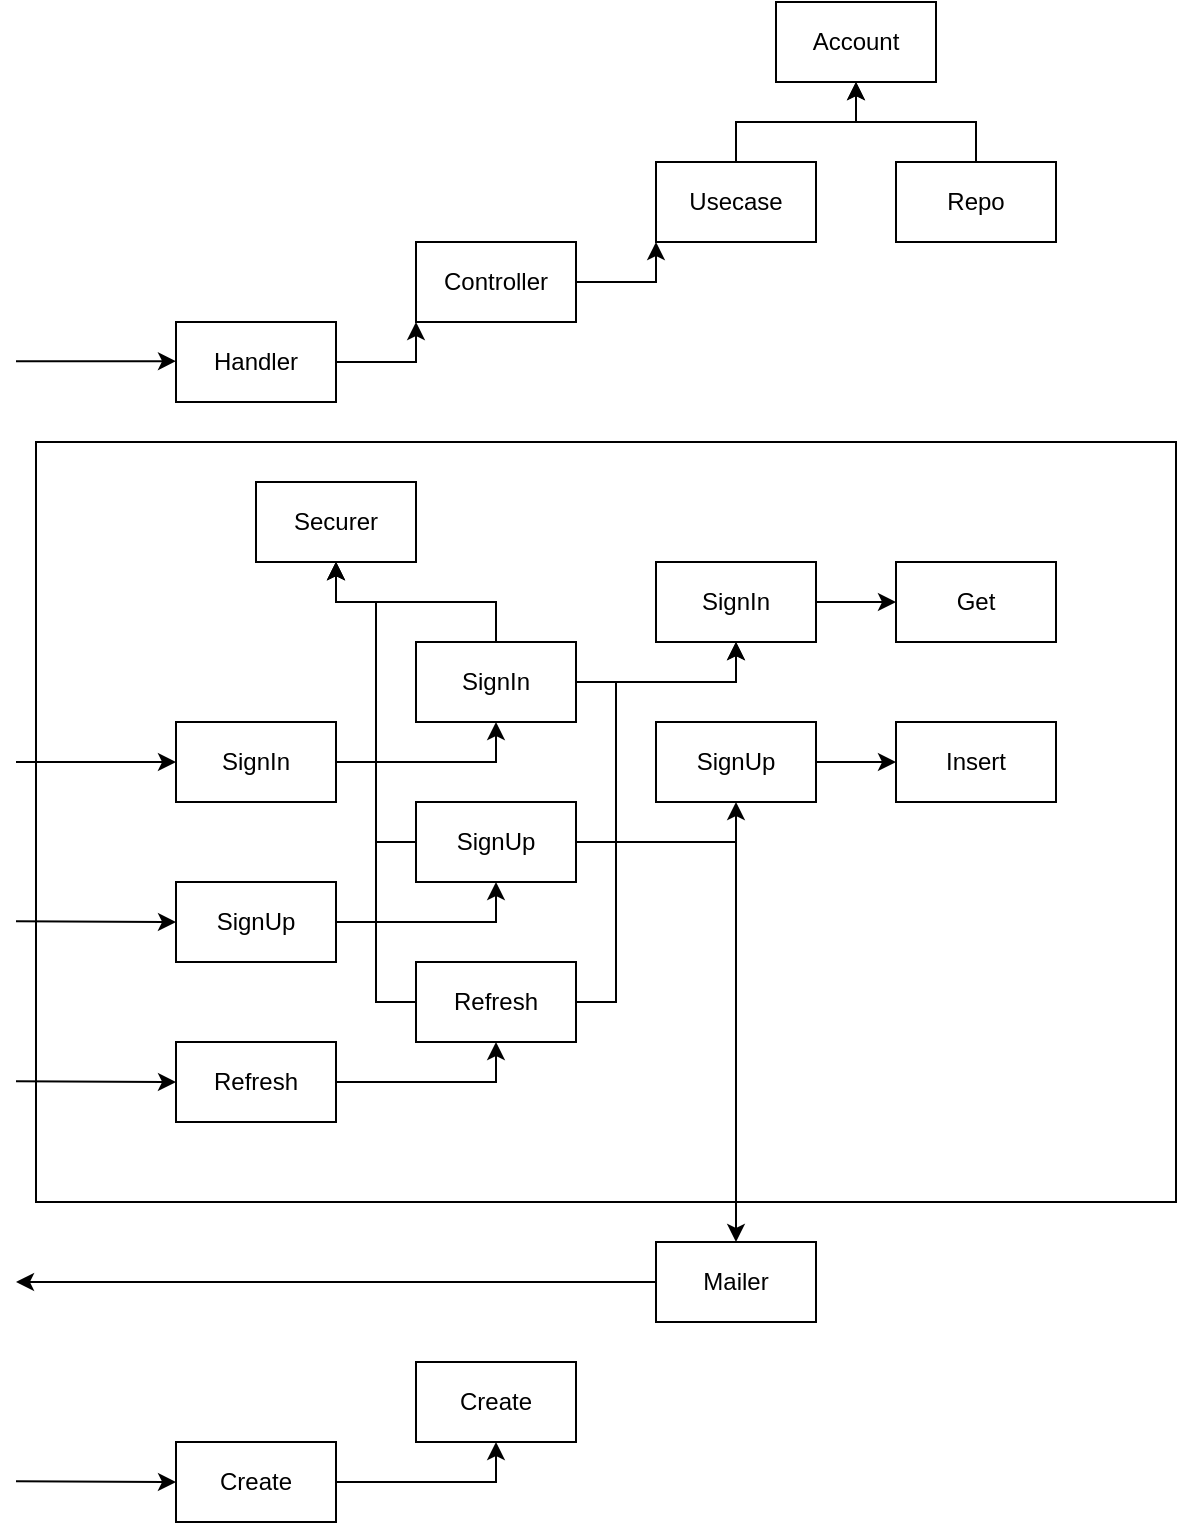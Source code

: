 <mxfile version="14.6.13" type="device"><diagram id="KG_gSZ-JhAH3OqndE2u4" name="Page-1"><mxGraphModel dx="1572" dy="732" grid="1" gridSize="10" guides="1" tooltips="1" connect="1" arrows="1" fold="1" page="1" pageScale="1" pageWidth="1000" pageHeight="1500" math="0" shadow="0"><root><mxCell id="0"/><mxCell id="1" parent="0"/><mxCell id="jb5c4S_NghaiecHO6VZ9-28" value="" style="rounded=0;whiteSpace=wrap;html=1;" vertex="1" parent="1"><mxGeometry x="170" y="620" width="570" height="380" as="geometry"/></mxCell><mxCell id="wy5q3CSNfPcbDHvzvM_o-1" value="Account" style="rounded=0;whiteSpace=wrap;html=1;" parent="1" vertex="1"><mxGeometry x="540" y="400" width="80" height="40" as="geometry"/></mxCell><mxCell id="wy5q3CSNfPcbDHvzvM_o-9" style="edgeStyle=orthogonalEdgeStyle;rounded=0;orthogonalLoop=1;jettySize=auto;html=1;entryX=0.5;entryY=1;entryDx=0;entryDy=0;" parent="1" source="wy5q3CSNfPcbDHvzvM_o-2" target="wy5q3CSNfPcbDHvzvM_o-1" edge="1"><mxGeometry relative="1" as="geometry"/></mxCell><mxCell id="wy5q3CSNfPcbDHvzvM_o-2" value="Repo" style="rounded=0;whiteSpace=wrap;html=1;" parent="1" vertex="1"><mxGeometry x="600" y="480" width="80" height="40" as="geometry"/></mxCell><mxCell id="wy5q3CSNfPcbDHvzvM_o-8" style="edgeStyle=orthogonalEdgeStyle;rounded=0;orthogonalLoop=1;jettySize=auto;html=1;entryX=0.5;entryY=1;entryDx=0;entryDy=0;" parent="1" source="wy5q3CSNfPcbDHvzvM_o-3" target="wy5q3CSNfPcbDHvzvM_o-1" edge="1"><mxGeometry relative="1" as="geometry"/></mxCell><mxCell id="wy5q3CSNfPcbDHvzvM_o-3" value="Usecase" style="rounded=0;whiteSpace=wrap;html=1;" parent="1" vertex="1"><mxGeometry x="480" y="480" width="80" height="40" as="geometry"/></mxCell><mxCell id="wy5q3CSNfPcbDHvzvM_o-7" style="edgeStyle=orthogonalEdgeStyle;rounded=0;orthogonalLoop=1;jettySize=auto;html=1;entryX=0;entryY=1;entryDx=0;entryDy=0;" parent="1" source="wy5q3CSNfPcbDHvzvM_o-4" target="wy5q3CSNfPcbDHvzvM_o-3" edge="1"><mxGeometry relative="1" as="geometry"/></mxCell><mxCell id="wy5q3CSNfPcbDHvzvM_o-4" value="Controller" style="rounded=0;whiteSpace=wrap;html=1;" parent="1" vertex="1"><mxGeometry x="360" y="520" width="80" height="40" as="geometry"/></mxCell><mxCell id="wy5q3CSNfPcbDHvzvM_o-6" style="edgeStyle=orthogonalEdgeStyle;rounded=0;orthogonalLoop=1;jettySize=auto;html=1;entryX=0;entryY=1;entryDx=0;entryDy=0;" parent="1" source="wy5q3CSNfPcbDHvzvM_o-5" target="wy5q3CSNfPcbDHvzvM_o-4" edge="1"><mxGeometry relative="1" as="geometry"/></mxCell><mxCell id="wy5q3CSNfPcbDHvzvM_o-5" value="Handler" style="rounded=0;whiteSpace=wrap;html=1;" parent="1" vertex="1"><mxGeometry x="240" y="560" width="80" height="40" as="geometry"/></mxCell><mxCell id="jb5c4S_NghaiecHO6VZ9-13" style="edgeStyle=orthogonalEdgeStyle;rounded=0;orthogonalLoop=1;jettySize=auto;html=1;entryX=0;entryY=0.5;entryDx=0;entryDy=0;" edge="1" parent="1" source="jb5c4S_NghaiecHO6VZ9-1" target="jb5c4S_NghaiecHO6VZ9-9"><mxGeometry relative="1" as="geometry"/></mxCell><mxCell id="jb5c4S_NghaiecHO6VZ9-1" value="SignIn" style="rounded=0;whiteSpace=wrap;html=1;" vertex="1" parent="1"><mxGeometry x="480" y="680" width="80" height="40" as="geometry"/></mxCell><mxCell id="jb5c4S_NghaiecHO6VZ9-18" style="edgeStyle=orthogonalEdgeStyle;rounded=0;orthogonalLoop=1;jettySize=auto;html=1;entryX=0;entryY=0.5;entryDx=0;entryDy=0;" edge="1" parent="1" source="jb5c4S_NghaiecHO6VZ9-2" target="jb5c4S_NghaiecHO6VZ9-10"><mxGeometry relative="1" as="geometry"/></mxCell><mxCell id="jb5c4S_NghaiecHO6VZ9-2" value="SignUp" style="rounded=0;whiteSpace=wrap;html=1;" vertex="1" parent="1"><mxGeometry x="480" y="760" width="80" height="40" as="geometry"/></mxCell><mxCell id="jb5c4S_NghaiecHO6VZ9-12" style="edgeStyle=orthogonalEdgeStyle;rounded=0;orthogonalLoop=1;jettySize=auto;html=1;entryX=0.5;entryY=1;entryDx=0;entryDy=0;" edge="1" parent="1" source="jb5c4S_NghaiecHO6VZ9-3" target="jb5c4S_NghaiecHO6VZ9-1"><mxGeometry relative="1" as="geometry"/></mxCell><mxCell id="jb5c4S_NghaiecHO6VZ9-25" style="edgeStyle=orthogonalEdgeStyle;rounded=0;orthogonalLoop=1;jettySize=auto;html=1;entryX=0.5;entryY=1;entryDx=0;entryDy=0;" edge="1" parent="1" source="jb5c4S_NghaiecHO6VZ9-3" target="jb5c4S_NghaiecHO6VZ9-24"><mxGeometry relative="1" as="geometry"/></mxCell><mxCell id="jb5c4S_NghaiecHO6VZ9-3" value="SignIn" style="rounded=0;whiteSpace=wrap;html=1;" vertex="1" parent="1"><mxGeometry x="360" y="720" width="80" height="40" as="geometry"/></mxCell><mxCell id="jb5c4S_NghaiecHO6VZ9-17" style="edgeStyle=orthogonalEdgeStyle;rounded=0;orthogonalLoop=1;jettySize=auto;html=1;entryX=0.5;entryY=1;entryDx=0;entryDy=0;" edge="1" parent="1" source="jb5c4S_NghaiecHO6VZ9-4" target="jb5c4S_NghaiecHO6VZ9-2"><mxGeometry relative="1" as="geometry"/></mxCell><mxCell id="jb5c4S_NghaiecHO6VZ9-26" style="edgeStyle=orthogonalEdgeStyle;rounded=0;orthogonalLoop=1;jettySize=auto;html=1;entryX=0.5;entryY=1;entryDx=0;entryDy=0;" edge="1" parent="1" source="jb5c4S_NghaiecHO6VZ9-4" target="jb5c4S_NghaiecHO6VZ9-24"><mxGeometry relative="1" as="geometry"><Array as="points"><mxPoint x="340" y="820"/><mxPoint x="340" y="700"/><mxPoint x="320" y="700"/></Array></mxGeometry></mxCell><mxCell id="jb5c4S_NghaiecHO6VZ9-34" style="edgeStyle=orthogonalEdgeStyle;rounded=0;orthogonalLoop=1;jettySize=auto;html=1;entryX=0.5;entryY=0;entryDx=0;entryDy=0;" edge="1" parent="1" source="jb5c4S_NghaiecHO6VZ9-4" target="jb5c4S_NghaiecHO6VZ9-31"><mxGeometry relative="1" as="geometry"/></mxCell><mxCell id="jb5c4S_NghaiecHO6VZ9-4" value="SignUp" style="rounded=0;whiteSpace=wrap;html=1;" vertex="1" parent="1"><mxGeometry x="360" y="800" width="80" height="40" as="geometry"/></mxCell><mxCell id="jb5c4S_NghaiecHO6VZ9-16" style="edgeStyle=orthogonalEdgeStyle;rounded=0;orthogonalLoop=1;jettySize=auto;html=1;entryX=0.5;entryY=1;entryDx=0;entryDy=0;" edge="1" parent="1" source="jb5c4S_NghaiecHO6VZ9-5" target="jb5c4S_NghaiecHO6VZ9-1"><mxGeometry relative="1" as="geometry"><Array as="points"><mxPoint x="460" y="900"/><mxPoint x="460" y="740"/><mxPoint x="520" y="740"/></Array></mxGeometry></mxCell><mxCell id="jb5c4S_NghaiecHO6VZ9-27" style="edgeStyle=orthogonalEdgeStyle;rounded=0;orthogonalLoop=1;jettySize=auto;html=1;entryX=0.5;entryY=1;entryDx=0;entryDy=0;" edge="1" parent="1" source="jb5c4S_NghaiecHO6VZ9-5" target="jb5c4S_NghaiecHO6VZ9-24"><mxGeometry relative="1" as="geometry"><Array as="points"><mxPoint x="340" y="900"/><mxPoint x="340" y="700"/><mxPoint x="320" y="700"/></Array></mxGeometry></mxCell><mxCell id="jb5c4S_NghaiecHO6VZ9-5" value="Refresh" style="rounded=0;whiteSpace=wrap;html=1;" vertex="1" parent="1"><mxGeometry x="360" y="880" width="80" height="40" as="geometry"/></mxCell><mxCell id="jb5c4S_NghaiecHO6VZ9-11" style="edgeStyle=orthogonalEdgeStyle;rounded=0;orthogonalLoop=1;jettySize=auto;html=1;entryX=0.5;entryY=1;entryDx=0;entryDy=0;" edge="1" parent="1" source="jb5c4S_NghaiecHO6VZ9-6" target="jb5c4S_NghaiecHO6VZ9-3"><mxGeometry relative="1" as="geometry"/></mxCell><mxCell id="jb5c4S_NghaiecHO6VZ9-6" value="SignIn" style="rounded=0;whiteSpace=wrap;html=1;" vertex="1" parent="1"><mxGeometry x="240" y="760" width="80" height="40" as="geometry"/></mxCell><mxCell id="jb5c4S_NghaiecHO6VZ9-14" style="edgeStyle=orthogonalEdgeStyle;rounded=0;orthogonalLoop=1;jettySize=auto;html=1;entryX=0.5;entryY=1;entryDx=0;entryDy=0;" edge="1" parent="1" source="jb5c4S_NghaiecHO6VZ9-7" target="jb5c4S_NghaiecHO6VZ9-4"><mxGeometry relative="1" as="geometry"/></mxCell><mxCell id="jb5c4S_NghaiecHO6VZ9-7" value="SignUp" style="rounded=0;whiteSpace=wrap;html=1;" vertex="1" parent="1"><mxGeometry x="240" y="840" width="80" height="40" as="geometry"/></mxCell><mxCell id="jb5c4S_NghaiecHO6VZ9-15" style="edgeStyle=orthogonalEdgeStyle;rounded=0;orthogonalLoop=1;jettySize=auto;html=1;entryX=0.5;entryY=1;entryDx=0;entryDy=0;" edge="1" parent="1" source="jb5c4S_NghaiecHO6VZ9-8" target="jb5c4S_NghaiecHO6VZ9-5"><mxGeometry relative="1" as="geometry"/></mxCell><mxCell id="jb5c4S_NghaiecHO6VZ9-8" value="Refresh" style="rounded=0;whiteSpace=wrap;html=1;" vertex="1" parent="1"><mxGeometry x="240" y="920" width="80" height="40" as="geometry"/></mxCell><mxCell id="jb5c4S_NghaiecHO6VZ9-9" value="Get" style="rounded=0;whiteSpace=wrap;html=1;" vertex="1" parent="1"><mxGeometry x="600" y="680" width="80" height="40" as="geometry"/></mxCell><mxCell id="jb5c4S_NghaiecHO6VZ9-10" value="Insert" style="rounded=0;whiteSpace=wrap;html=1;" vertex="1" parent="1"><mxGeometry x="600" y="760" width="80" height="40" as="geometry"/></mxCell><mxCell id="jb5c4S_NghaiecHO6VZ9-19" value="" style="endArrow=classic;html=1;entryX=0;entryY=0.5;entryDx=0;entryDy=0;" edge="1" parent="1" target="jb5c4S_NghaiecHO6VZ9-6"><mxGeometry width="50" height="50" relative="1" as="geometry"><mxPoint x="160" y="780" as="sourcePoint"/><mxPoint x="210" y="730" as="targetPoint"/></mxGeometry></mxCell><mxCell id="jb5c4S_NghaiecHO6VZ9-20" value="" style="endArrow=classic;html=1;entryX=0;entryY=0.5;entryDx=0;entryDy=0;" edge="1" parent="1" target="jb5c4S_NghaiecHO6VZ9-7"><mxGeometry width="50" height="50" relative="1" as="geometry"><mxPoint x="160.0" y="859.58" as="sourcePoint"/><mxPoint x="240.0" y="859.58" as="targetPoint"/></mxGeometry></mxCell><mxCell id="jb5c4S_NghaiecHO6VZ9-21" value="" style="endArrow=classic;html=1;entryX=0;entryY=0.5;entryDx=0;entryDy=0;" edge="1" parent="1" target="jb5c4S_NghaiecHO6VZ9-8"><mxGeometry width="50" height="50" relative="1" as="geometry"><mxPoint x="160.0" y="939.58" as="sourcePoint"/><mxPoint x="240.0" y="939.58" as="targetPoint"/></mxGeometry></mxCell><mxCell id="jb5c4S_NghaiecHO6VZ9-22" value="" style="endArrow=classic;html=1;entryX=0;entryY=0.5;entryDx=0;entryDy=0;" edge="1" parent="1"><mxGeometry width="50" height="50" relative="1" as="geometry"><mxPoint x="160.0" y="579.58" as="sourcePoint"/><mxPoint x="240.0" y="579.58" as="targetPoint"/></mxGeometry></mxCell><mxCell id="jb5c4S_NghaiecHO6VZ9-24" value="Securer" style="rounded=0;whiteSpace=wrap;html=1;" vertex="1" parent="1"><mxGeometry x="280" y="640" width="80" height="40" as="geometry"/></mxCell><mxCell id="jb5c4S_NghaiecHO6VZ9-33" style="edgeStyle=orthogonalEdgeStyle;rounded=0;orthogonalLoop=1;jettySize=auto;html=1;entryX=0.5;entryY=1;entryDx=0;entryDy=0;" edge="1" parent="1" source="jb5c4S_NghaiecHO6VZ9-29" target="jb5c4S_NghaiecHO6VZ9-32"><mxGeometry relative="1" as="geometry"/></mxCell><mxCell id="jb5c4S_NghaiecHO6VZ9-29" value="Create" style="rounded=0;whiteSpace=wrap;html=1;" vertex="1" parent="1"><mxGeometry x="240" y="1120" width="80" height="40" as="geometry"/></mxCell><mxCell id="jb5c4S_NghaiecHO6VZ9-30" value="" style="endArrow=classic;html=1;entryX=0;entryY=0.5;entryDx=0;entryDy=0;" edge="1" parent="1" target="jb5c4S_NghaiecHO6VZ9-29"><mxGeometry width="50" height="50" relative="1" as="geometry"><mxPoint x="160.0" y="1139.58" as="sourcePoint"/><mxPoint x="240.0" y="1139.58" as="targetPoint"/></mxGeometry></mxCell><mxCell id="jb5c4S_NghaiecHO6VZ9-35" style="edgeStyle=orthogonalEdgeStyle;rounded=0;orthogonalLoop=1;jettySize=auto;html=1;" edge="1" parent="1" source="jb5c4S_NghaiecHO6VZ9-31"><mxGeometry relative="1" as="geometry"><mxPoint x="160.0" y="1040.0" as="targetPoint"/></mxGeometry></mxCell><mxCell id="jb5c4S_NghaiecHO6VZ9-31" value="Mailer" style="rounded=0;whiteSpace=wrap;html=1;" vertex="1" parent="1"><mxGeometry x="480" y="1020" width="80" height="40" as="geometry"/></mxCell><mxCell id="jb5c4S_NghaiecHO6VZ9-32" value="Create" style="rounded=0;whiteSpace=wrap;html=1;" vertex="1" parent="1"><mxGeometry x="360" y="1080" width="80" height="40" as="geometry"/></mxCell></root></mxGraphModel></diagram></mxfile>
